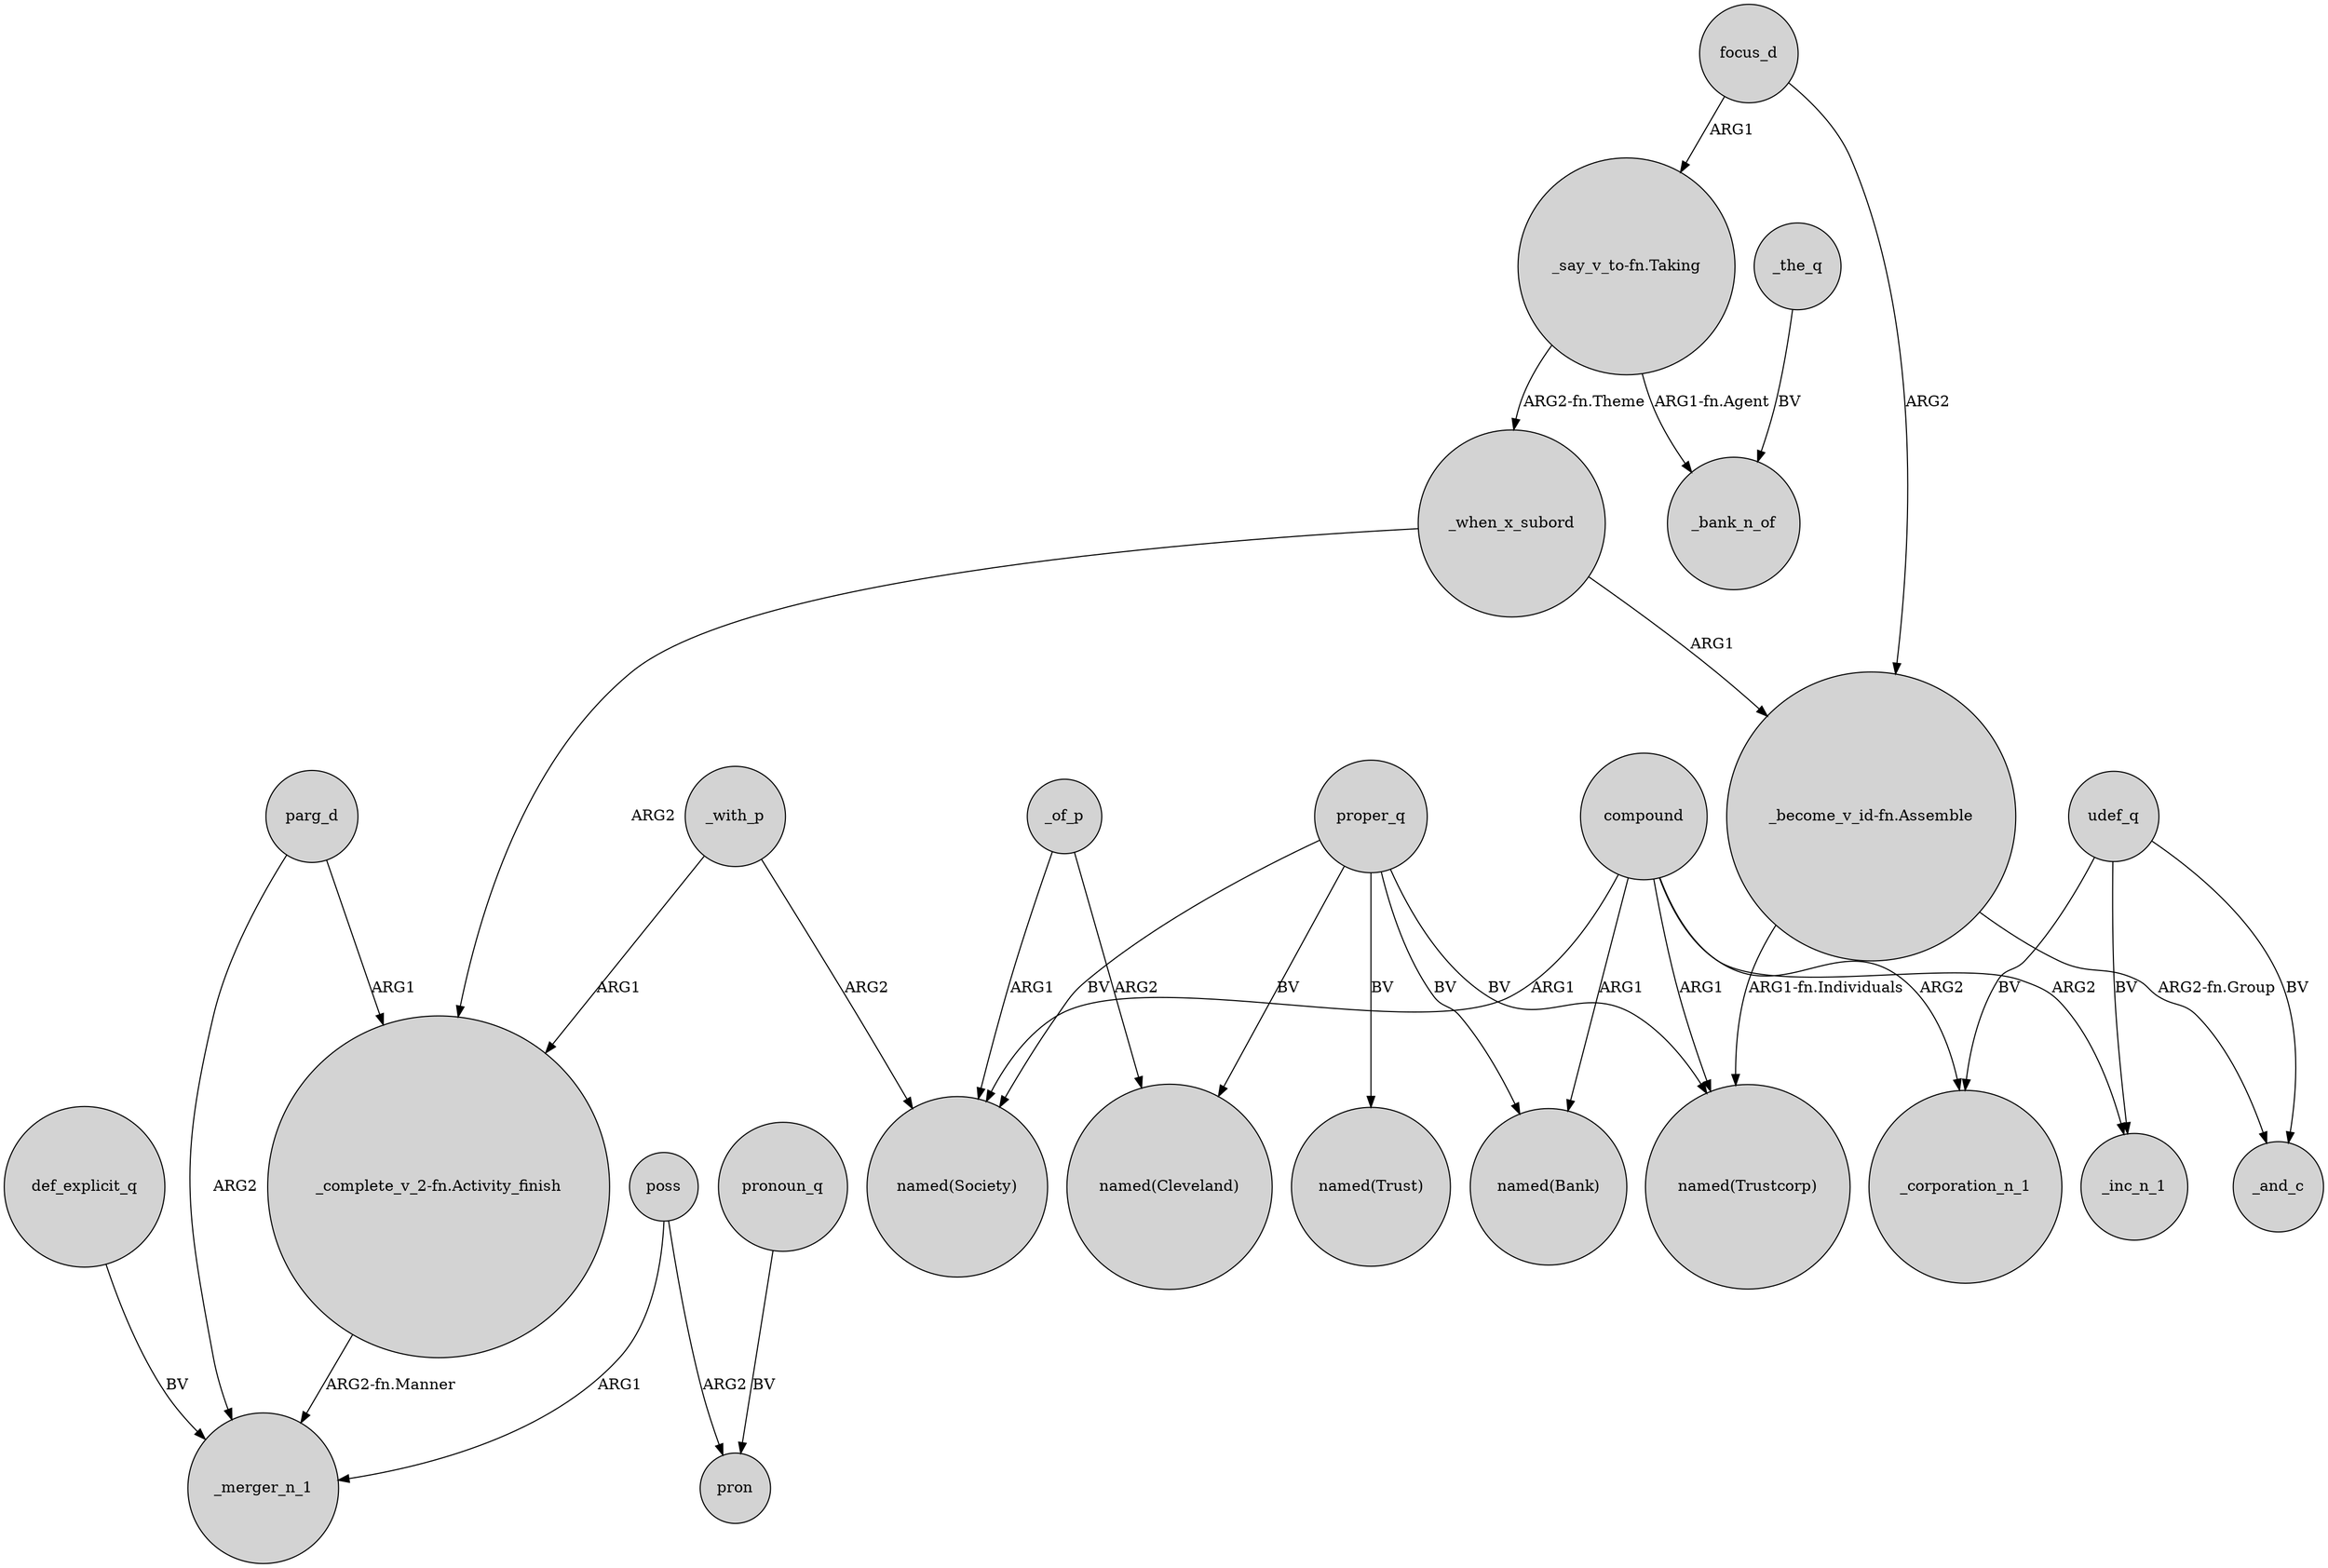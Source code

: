 digraph {
	node [shape=circle style=filled]
	_when_x_subord -> "_complete_v_2-fn.Activity_finish" [label=ARG2]
	_when_x_subord -> "_become_v_id-fn.Assemble" [label=ARG1]
	_with_p -> "_complete_v_2-fn.Activity_finish" [label=ARG1]
	proper_q -> "named(Cleveland)" [label=BV]
	"_complete_v_2-fn.Activity_finish" -> _merger_n_1 [label="ARG2-fn.Manner"]
	proper_q -> "named(Society)" [label=BV]
	proper_q -> "named(Trust)" [label=BV]
	_the_q -> _bank_n_of [label=BV]
	def_explicit_q -> _merger_n_1 [label=BV]
	focus_d -> "_say_v_to-fn.Taking" [label=ARG1]
	poss -> _merger_n_1 [label=ARG1]
	_with_p -> "named(Society)" [label=ARG2]
	_of_p -> "named(Society)" [label=ARG1]
	compound -> "named(Bank)" [label=ARG1]
	udef_q -> _and_c [label=BV]
	pronoun_q -> pron [label=BV]
	udef_q -> _inc_n_1 [label=BV]
	poss -> pron [label=ARG2]
	"_become_v_id-fn.Assemble" -> "named(Trustcorp)" [label="ARG1-fn.Individuals"]
	parg_d -> "_complete_v_2-fn.Activity_finish" [label=ARG1]
	compound -> _inc_n_1 [label=ARG2]
	focus_d -> "_become_v_id-fn.Assemble" [label=ARG2]
	"_say_v_to-fn.Taking" -> _bank_n_of [label="ARG1-fn.Agent"]
	proper_q -> "named(Trustcorp)" [label=BV]
	compound -> "named(Society)" [label=ARG1]
	compound -> "named(Trustcorp)" [label=ARG1]
	"_say_v_to-fn.Taking" -> _when_x_subord [label="ARG2-fn.Theme"]
	compound -> _corporation_n_1 [label=ARG2]
	udef_q -> _corporation_n_1 [label=BV]
	parg_d -> _merger_n_1 [label=ARG2]
	"_become_v_id-fn.Assemble" -> _and_c [label="ARG2-fn.Group"]
	_of_p -> "named(Cleveland)" [label=ARG2]
	proper_q -> "named(Bank)" [label=BV]
}
